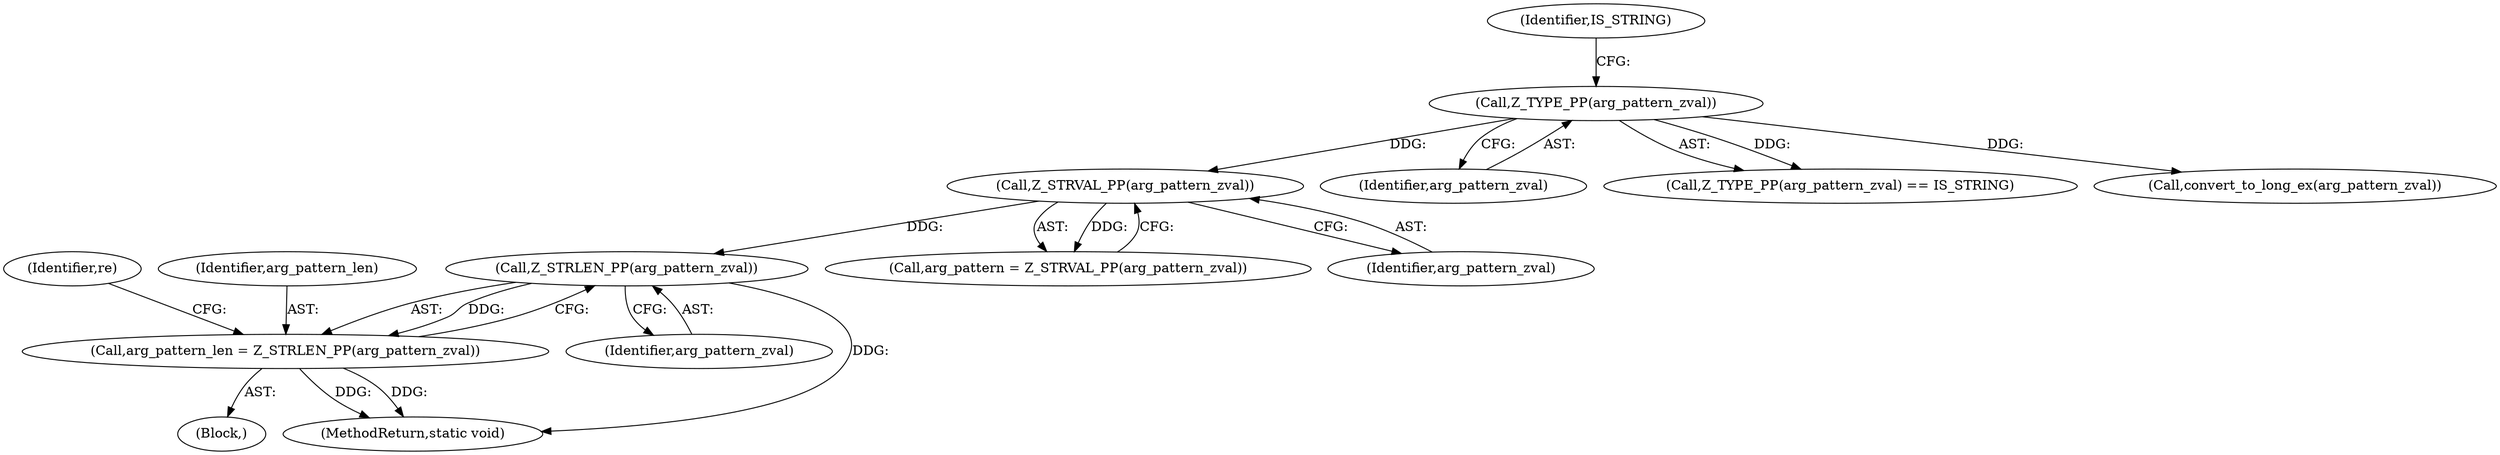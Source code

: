 digraph "0_php-src_5b597a2e5b28e2d5a52fc1be13f425f08f47cb62?w=1_1@pointer" {
"1000231" [label="(Call,Z_STRLEN_PP(arg_pattern_zval))"];
"1000227" [label="(Call,Z_STRVAL_PP(arg_pattern_zval))"];
"1000221" [label="(Call,Z_TYPE_PP(arg_pattern_zval))"];
"1000229" [label="(Call,arg_pattern_len = Z_STRLEN_PP(arg_pattern_zval))"];
"1000224" [label="(Block,)"];
"1000258" [label="(Identifier,re)"];
"1000232" [label="(Identifier,arg_pattern_zval)"];
"1000231" [label="(Call,Z_STRLEN_PP(arg_pattern_zval))"];
"1000221" [label="(Call,Z_TYPE_PP(arg_pattern_zval))"];
"1000744" [label="(MethodReturn,static void)"];
"1000230" [label="(Identifier,arg_pattern_len)"];
"1000222" [label="(Identifier,arg_pattern_zval)"];
"1000220" [label="(Call,Z_TYPE_PP(arg_pattern_zval) == IS_STRING)"];
"1000225" [label="(Call,arg_pattern = Z_STRVAL_PP(arg_pattern_zval))"];
"1000223" [label="(Identifier,IS_STRING)"];
"1000227" [label="(Call,Z_STRVAL_PP(arg_pattern_zval))"];
"1000235" [label="(Call,convert_to_long_ex(arg_pattern_zval))"];
"1000229" [label="(Call,arg_pattern_len = Z_STRLEN_PP(arg_pattern_zval))"];
"1000228" [label="(Identifier,arg_pattern_zval)"];
"1000231" -> "1000229"  [label="AST: "];
"1000231" -> "1000232"  [label="CFG: "];
"1000232" -> "1000231"  [label="AST: "];
"1000229" -> "1000231"  [label="CFG: "];
"1000231" -> "1000744"  [label="DDG: "];
"1000231" -> "1000229"  [label="DDG: "];
"1000227" -> "1000231"  [label="DDG: "];
"1000227" -> "1000225"  [label="AST: "];
"1000227" -> "1000228"  [label="CFG: "];
"1000228" -> "1000227"  [label="AST: "];
"1000225" -> "1000227"  [label="CFG: "];
"1000227" -> "1000225"  [label="DDG: "];
"1000221" -> "1000227"  [label="DDG: "];
"1000221" -> "1000220"  [label="AST: "];
"1000221" -> "1000222"  [label="CFG: "];
"1000222" -> "1000221"  [label="AST: "];
"1000223" -> "1000221"  [label="CFG: "];
"1000221" -> "1000220"  [label="DDG: "];
"1000221" -> "1000235"  [label="DDG: "];
"1000229" -> "1000224"  [label="AST: "];
"1000230" -> "1000229"  [label="AST: "];
"1000258" -> "1000229"  [label="CFG: "];
"1000229" -> "1000744"  [label="DDG: "];
"1000229" -> "1000744"  [label="DDG: "];
}
